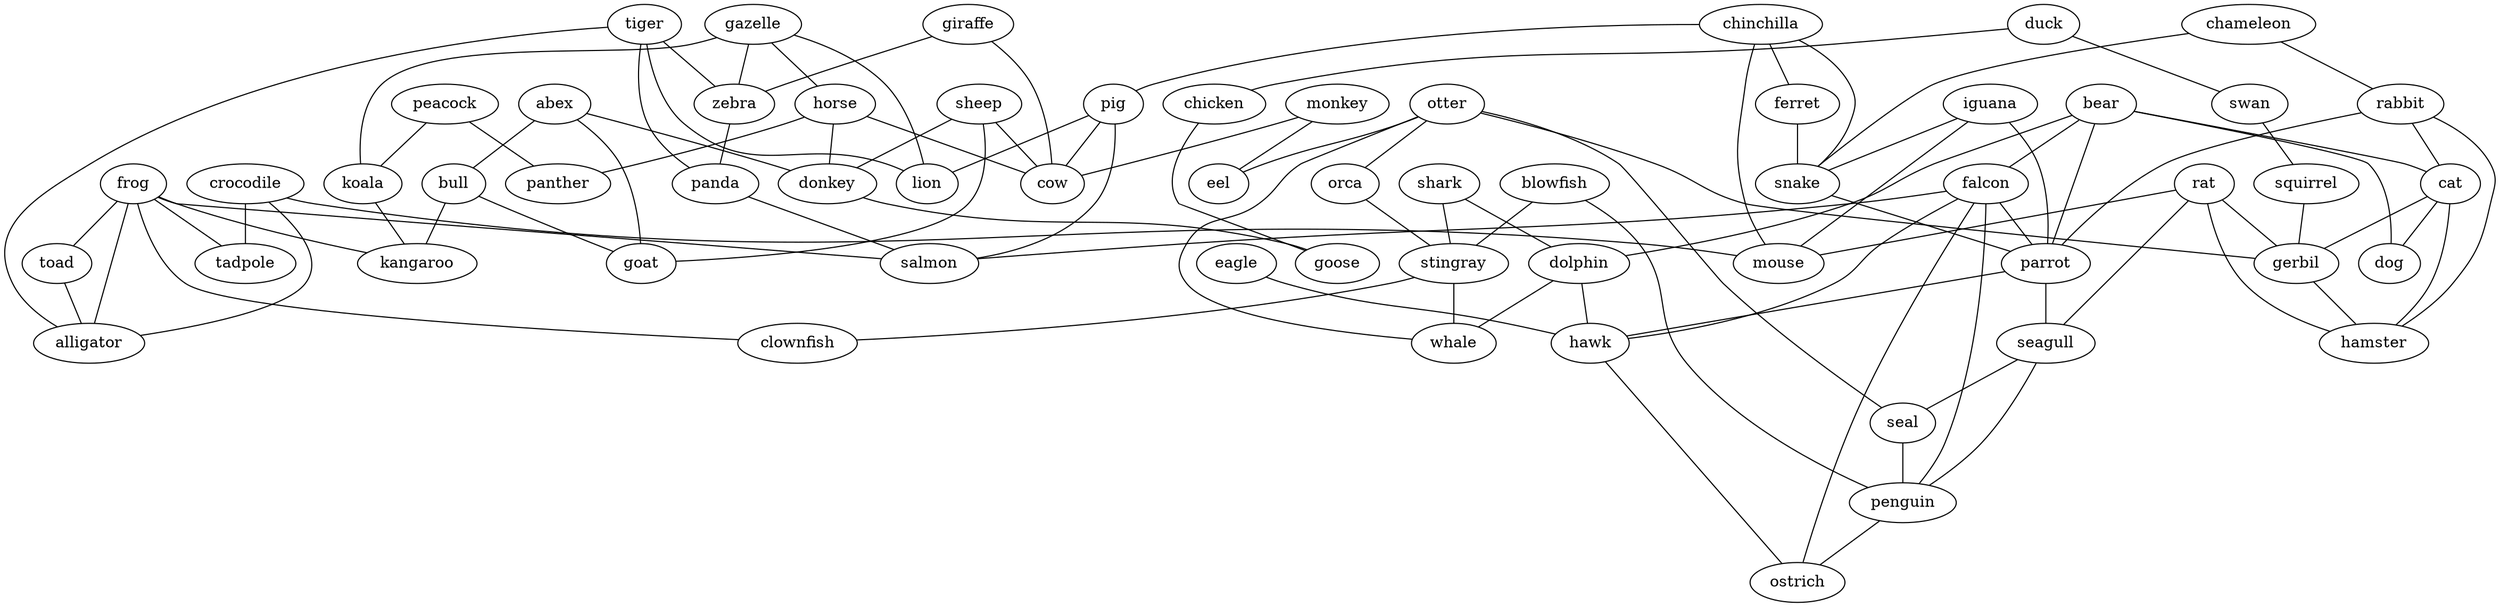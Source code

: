 strict graph  {
	peacock -- panther	 [weight=1];
	peacock -- koala	 [weight=1];
	gazelle -- horse	 [weight=1];
	gazelle -- lion	 [weight=1];
	gazelle -- zebra	 [weight=1];
	gazelle -- koala	 [weight=1];
	shark -- dolphin	 [weight=1];
	shark -- stingray	 [weight=1];
	abex -- bull	 [weight=1];
	abex -- donkey	 [weight=1];
	abex -- goat	 [weight=1];
	crocodile -- mouse	 [weight=1];
	crocodile -- tadpole	 [weight=1];
	crocodile -- alligator	 [weight=1];
	duck -- chicken	 [weight=1];
	duck -- swan	 [weight=1];
	chicken -- goose	 [weight=1];
	iguana -- snake	 [weight=1];
	iguana -- parrot	 [weight=1];
	iguana -- mouse	 [weight=1];
	sheep -- donkey	 [weight=1];
	sheep -- goat	 [weight=1];
	sheep -- cow	 [weight=1];
	horse -- panther	 [weight=1];
	horse -- donkey	 [weight=1];
	horse -- cow	 [weight=1];
	monkey -- eel	 [weight=1];
	monkey -- cow	 [weight=1];
	swan -- squirrel	 [weight=1];
	frog -- tadpole	 [weight=1];
	frog -- toad	 [weight=1];
	frog -- kangaroo	 [weight=1];
	frog -- salmon	 [weight=1];
	frog -- clownfish	 [weight=1];
	frog -- alligator	 [weight=1];
	chinchilla -- ferret	 [weight=1];
	chinchilla -- snake	 [weight=1];
	chinchilla -- pig	 [weight=1];
	chinchilla -- mouse	 [weight=1];
	squirrel -- gerbil	 [weight=1];
	chameleon -- snake	 [weight=1];
	chameleon -- rabbit	 [weight=1];
	bear -- falcon	 [weight=1];
	bear -- parrot	 [weight=1];
	bear -- cat	 [weight=1];
	bear -- dolphin	 [weight=1];
	bear -- dog	 [weight=1];
	tiger -- lion	 [weight=1];
	tiger -- zebra	 [weight=1];
	tiger -- panda	 [weight=1];
	tiger -- alligator	 [weight=1];
	ferret -- snake	 [weight=1];
	giraffe -- zebra	 [weight=1];
	giraffe -- cow	 [weight=1];
	snake -- parrot	 [weight=1];
	rabbit -- parrot	 [weight=1];
	rabbit -- cat	 [weight=1];
	rabbit -- hamster	 [weight=1];
	bull -- goat	 [weight=1];
	bull -- kangaroo	 [weight=1];
	falcon -- parrot	 [weight=1];
	falcon -- salmon	 [weight=1];
	falcon -- hawk	 [weight=1];
	falcon -- penguin	 [weight=1];
	falcon -- ostrich	 [weight=1];
	otter -- eel	 [weight=1];
	otter -- orca	 [weight=1];
	otter -- seal	 [weight=1];
	otter -- whale	 [weight=1];
	otter -- gerbil	 [weight=1];
	blowfish -- stingray	 [weight=1];
	blowfish -- penguin	 [weight=1];
	parrot -- seagull	 [weight=1];
	parrot -- hawk	 [weight=1];
	rat -- seagull	 [weight=1];
	rat -- mouse	 [weight=1];
	rat -- gerbil	 [weight=1];
	rat -- hamster	 [weight=1];
	cat -- gerbil	 [weight=1];
	cat -- dog	 [weight=1];
	cat -- hamster	 [weight=1];
	seagull -- seal	 [weight=1];
	seagull -- penguin	 [weight=1];
	orca -- stingray	 [weight=1];
	donkey -- goose	 [weight=1];
	dolphin -- whale	 [weight=1];
	dolphin -- hawk	 [weight=1];
	pig -- lion	 [weight=1];
	pig -- salmon	 [weight=1];
	pig -- cow	 [weight=1];
	zebra -- panda	 [weight=1];
	seal -- penguin	 [weight=1];
	panda -- salmon	 [weight=1];
	koala -- kangaroo	 [weight=1];
	stingray -- clownfish	 [weight=1];
	stingray -- whale	 [weight=1];
	eagle -- hawk	 [weight=1];
	toad -- alligator	 [weight=1];
	hawk -- ostrich	 [weight=1];
	gerbil -- hamster	 [weight=1];
	penguin -- ostrich	 [weight=1];
}
